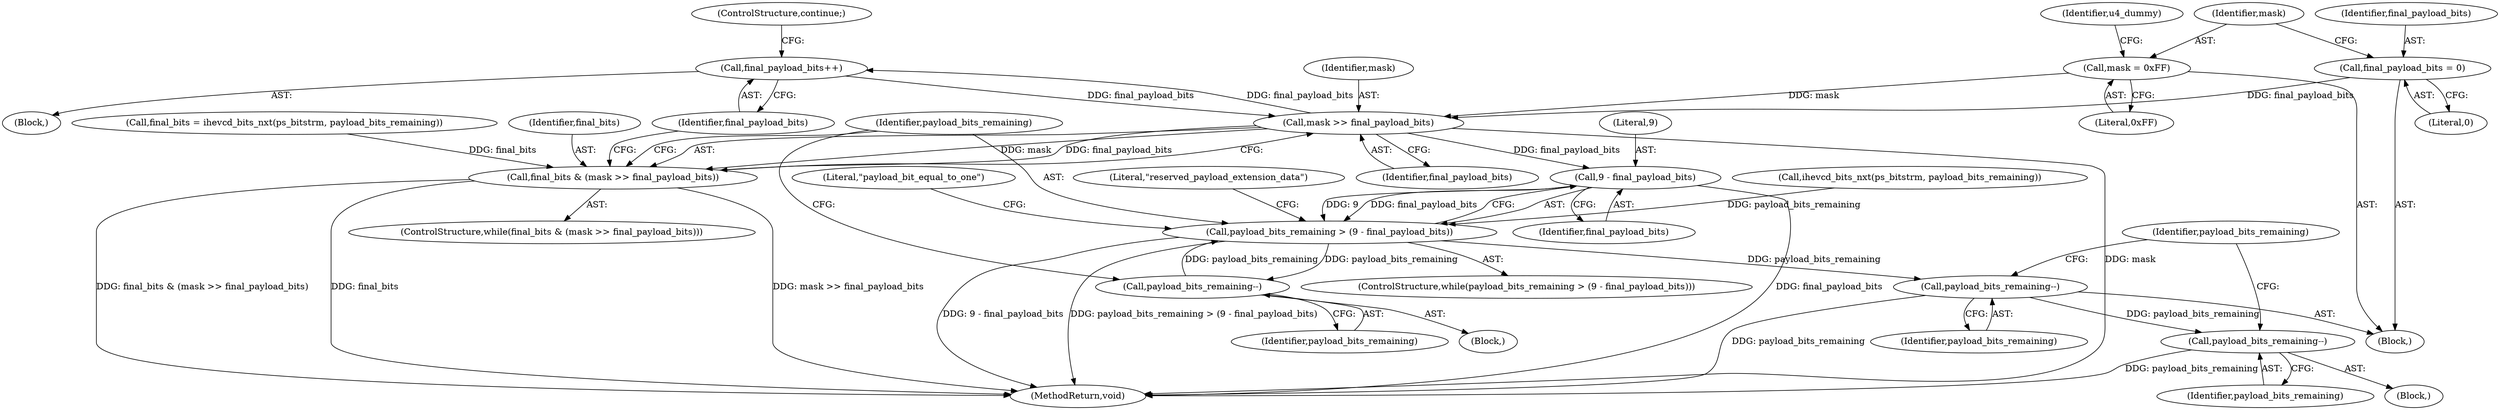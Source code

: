 digraph "0_Android_9f0fb67540d2259e4930d9bd5f1a1a6fb95af862@API" {
"1000317" [label="(Call,final_payload_bits++)"];
"1000313" [label="(Call,mask >> final_payload_bits)"];
"1000284" [label="(Call,mask = 0xFF)"];
"1000317" [label="(Call,final_payload_bits++)"];
"1000280" [label="(Call,final_payload_bits = 0)"];
"1000311" [label="(Call,final_bits & (mask >> final_payload_bits))"];
"1000323" [label="(Call,9 - final_payload_bits)"];
"1000321" [label="(Call,payload_bits_remaining > (9 - final_payload_bits))"];
"1000332" [label="(Call,payload_bits_remaining--)"];
"1000339" [label="(Call,payload_bits_remaining--)"];
"1000349" [label="(Call,payload_bits_remaining--)"];
"1000335" [label="(Literal,\"payload_bit_equal_to_one\")"];
"1000314" [label="(Identifier,mask)"];
"1000322" [label="(Identifier,payload_bits_remaining)"];
"1000350" [label="(Identifier,payload_bits_remaining)"];
"1000321" [label="(Call,payload_bits_remaining > (9 - final_payload_bits))"];
"1000310" [label="(ControlStructure,while(final_bits & (mask >> final_payload_bits)))"];
"1000311" [label="(Call,final_bits & (mask >> final_payload_bits))"];
"1000323" [label="(Call,9 - final_payload_bits)"];
"1000317" [label="(Call,final_payload_bits++)"];
"1000282" [label="(Literal,0)"];
"1000339" [label="(Call,payload_bits_remaining--)"];
"1000286" [label="(Literal,0xFF)"];
"1000325" [label="(Identifier,final_payload_bits)"];
"1000320" [label="(ControlStructure,while(payload_bits_remaining > (9 - final_payload_bits)))"];
"1000307" [label="(Call,ihevcd_bits_nxt(ps_bitstrm, payload_bits_remaining))"];
"1000349" [label="(Call,payload_bits_remaining--)"];
"1000328" [label="(Literal,\"reserved_payload_extension_data\")"];
"1000333" [label="(Identifier,payload_bits_remaining)"];
"1000324" [label="(Literal,9)"];
"1000281" [label="(Identifier,final_payload_bits)"];
"1000312" [label="(Identifier,final_bits)"];
"1000326" [label="(Block,)"];
"1000313" [label="(Call,mask >> final_payload_bits)"];
"1000280" [label="(Call,final_payload_bits = 0)"];
"1000352" [label="(MethodReturn,void)"];
"1000315" [label="(Identifier,final_payload_bits)"];
"1000284" [label="(Call,mask = 0xFF)"];
"1000340" [label="(Identifier,payload_bits_remaining)"];
"1000332" [label="(Call,payload_bits_remaining--)"];
"1000318" [label="(Identifier,final_payload_bits)"];
"1000319" [label="(ControlStructure,continue;)"];
"1000285" [label="(Identifier,mask)"];
"1000342" [label="(Identifier,payload_bits_remaining)"];
"1000343" [label="(Block,)"];
"1000290" [label="(Identifier,u4_dummy)"];
"1000305" [label="(Call,final_bits = ihevcd_bits_nxt(ps_bitstrm, payload_bits_remaining))"];
"1000316" [label="(Block,)"];
"1000277" [label="(Block,)"];
"1000317" -> "1000316"  [label="AST: "];
"1000317" -> "1000318"  [label="CFG: "];
"1000318" -> "1000317"  [label="AST: "];
"1000319" -> "1000317"  [label="CFG: "];
"1000317" -> "1000313"  [label="DDG: final_payload_bits"];
"1000313" -> "1000317"  [label="DDG: final_payload_bits"];
"1000313" -> "1000311"  [label="AST: "];
"1000313" -> "1000315"  [label="CFG: "];
"1000314" -> "1000313"  [label="AST: "];
"1000315" -> "1000313"  [label="AST: "];
"1000311" -> "1000313"  [label="CFG: "];
"1000313" -> "1000352"  [label="DDG: mask"];
"1000313" -> "1000311"  [label="DDG: mask"];
"1000313" -> "1000311"  [label="DDG: final_payload_bits"];
"1000284" -> "1000313"  [label="DDG: mask"];
"1000280" -> "1000313"  [label="DDG: final_payload_bits"];
"1000313" -> "1000323"  [label="DDG: final_payload_bits"];
"1000284" -> "1000277"  [label="AST: "];
"1000284" -> "1000286"  [label="CFG: "];
"1000285" -> "1000284"  [label="AST: "];
"1000286" -> "1000284"  [label="AST: "];
"1000290" -> "1000284"  [label="CFG: "];
"1000280" -> "1000277"  [label="AST: "];
"1000280" -> "1000282"  [label="CFG: "];
"1000281" -> "1000280"  [label="AST: "];
"1000282" -> "1000280"  [label="AST: "];
"1000285" -> "1000280"  [label="CFG: "];
"1000311" -> "1000310"  [label="AST: "];
"1000312" -> "1000311"  [label="AST: "];
"1000318" -> "1000311"  [label="CFG: "];
"1000322" -> "1000311"  [label="CFG: "];
"1000311" -> "1000352"  [label="DDG: final_bits"];
"1000311" -> "1000352"  [label="DDG: mask >> final_payload_bits"];
"1000311" -> "1000352"  [label="DDG: final_bits & (mask >> final_payload_bits)"];
"1000305" -> "1000311"  [label="DDG: final_bits"];
"1000323" -> "1000321"  [label="AST: "];
"1000323" -> "1000325"  [label="CFG: "];
"1000324" -> "1000323"  [label="AST: "];
"1000325" -> "1000323"  [label="AST: "];
"1000321" -> "1000323"  [label="CFG: "];
"1000323" -> "1000352"  [label="DDG: final_payload_bits"];
"1000323" -> "1000321"  [label="DDG: 9"];
"1000323" -> "1000321"  [label="DDG: final_payload_bits"];
"1000321" -> "1000320"  [label="AST: "];
"1000322" -> "1000321"  [label="AST: "];
"1000328" -> "1000321"  [label="CFG: "];
"1000335" -> "1000321"  [label="CFG: "];
"1000321" -> "1000352"  [label="DDG: 9 - final_payload_bits"];
"1000321" -> "1000352"  [label="DDG: payload_bits_remaining > (9 - final_payload_bits)"];
"1000307" -> "1000321"  [label="DDG: payload_bits_remaining"];
"1000332" -> "1000321"  [label="DDG: payload_bits_remaining"];
"1000321" -> "1000332"  [label="DDG: payload_bits_remaining"];
"1000321" -> "1000339"  [label="DDG: payload_bits_remaining"];
"1000332" -> "1000326"  [label="AST: "];
"1000332" -> "1000333"  [label="CFG: "];
"1000333" -> "1000332"  [label="AST: "];
"1000322" -> "1000332"  [label="CFG: "];
"1000339" -> "1000277"  [label="AST: "];
"1000339" -> "1000340"  [label="CFG: "];
"1000340" -> "1000339"  [label="AST: "];
"1000342" -> "1000339"  [label="CFG: "];
"1000339" -> "1000352"  [label="DDG: payload_bits_remaining"];
"1000339" -> "1000349"  [label="DDG: payload_bits_remaining"];
"1000349" -> "1000343"  [label="AST: "];
"1000349" -> "1000350"  [label="CFG: "];
"1000350" -> "1000349"  [label="AST: "];
"1000342" -> "1000349"  [label="CFG: "];
"1000349" -> "1000352"  [label="DDG: payload_bits_remaining"];
}
